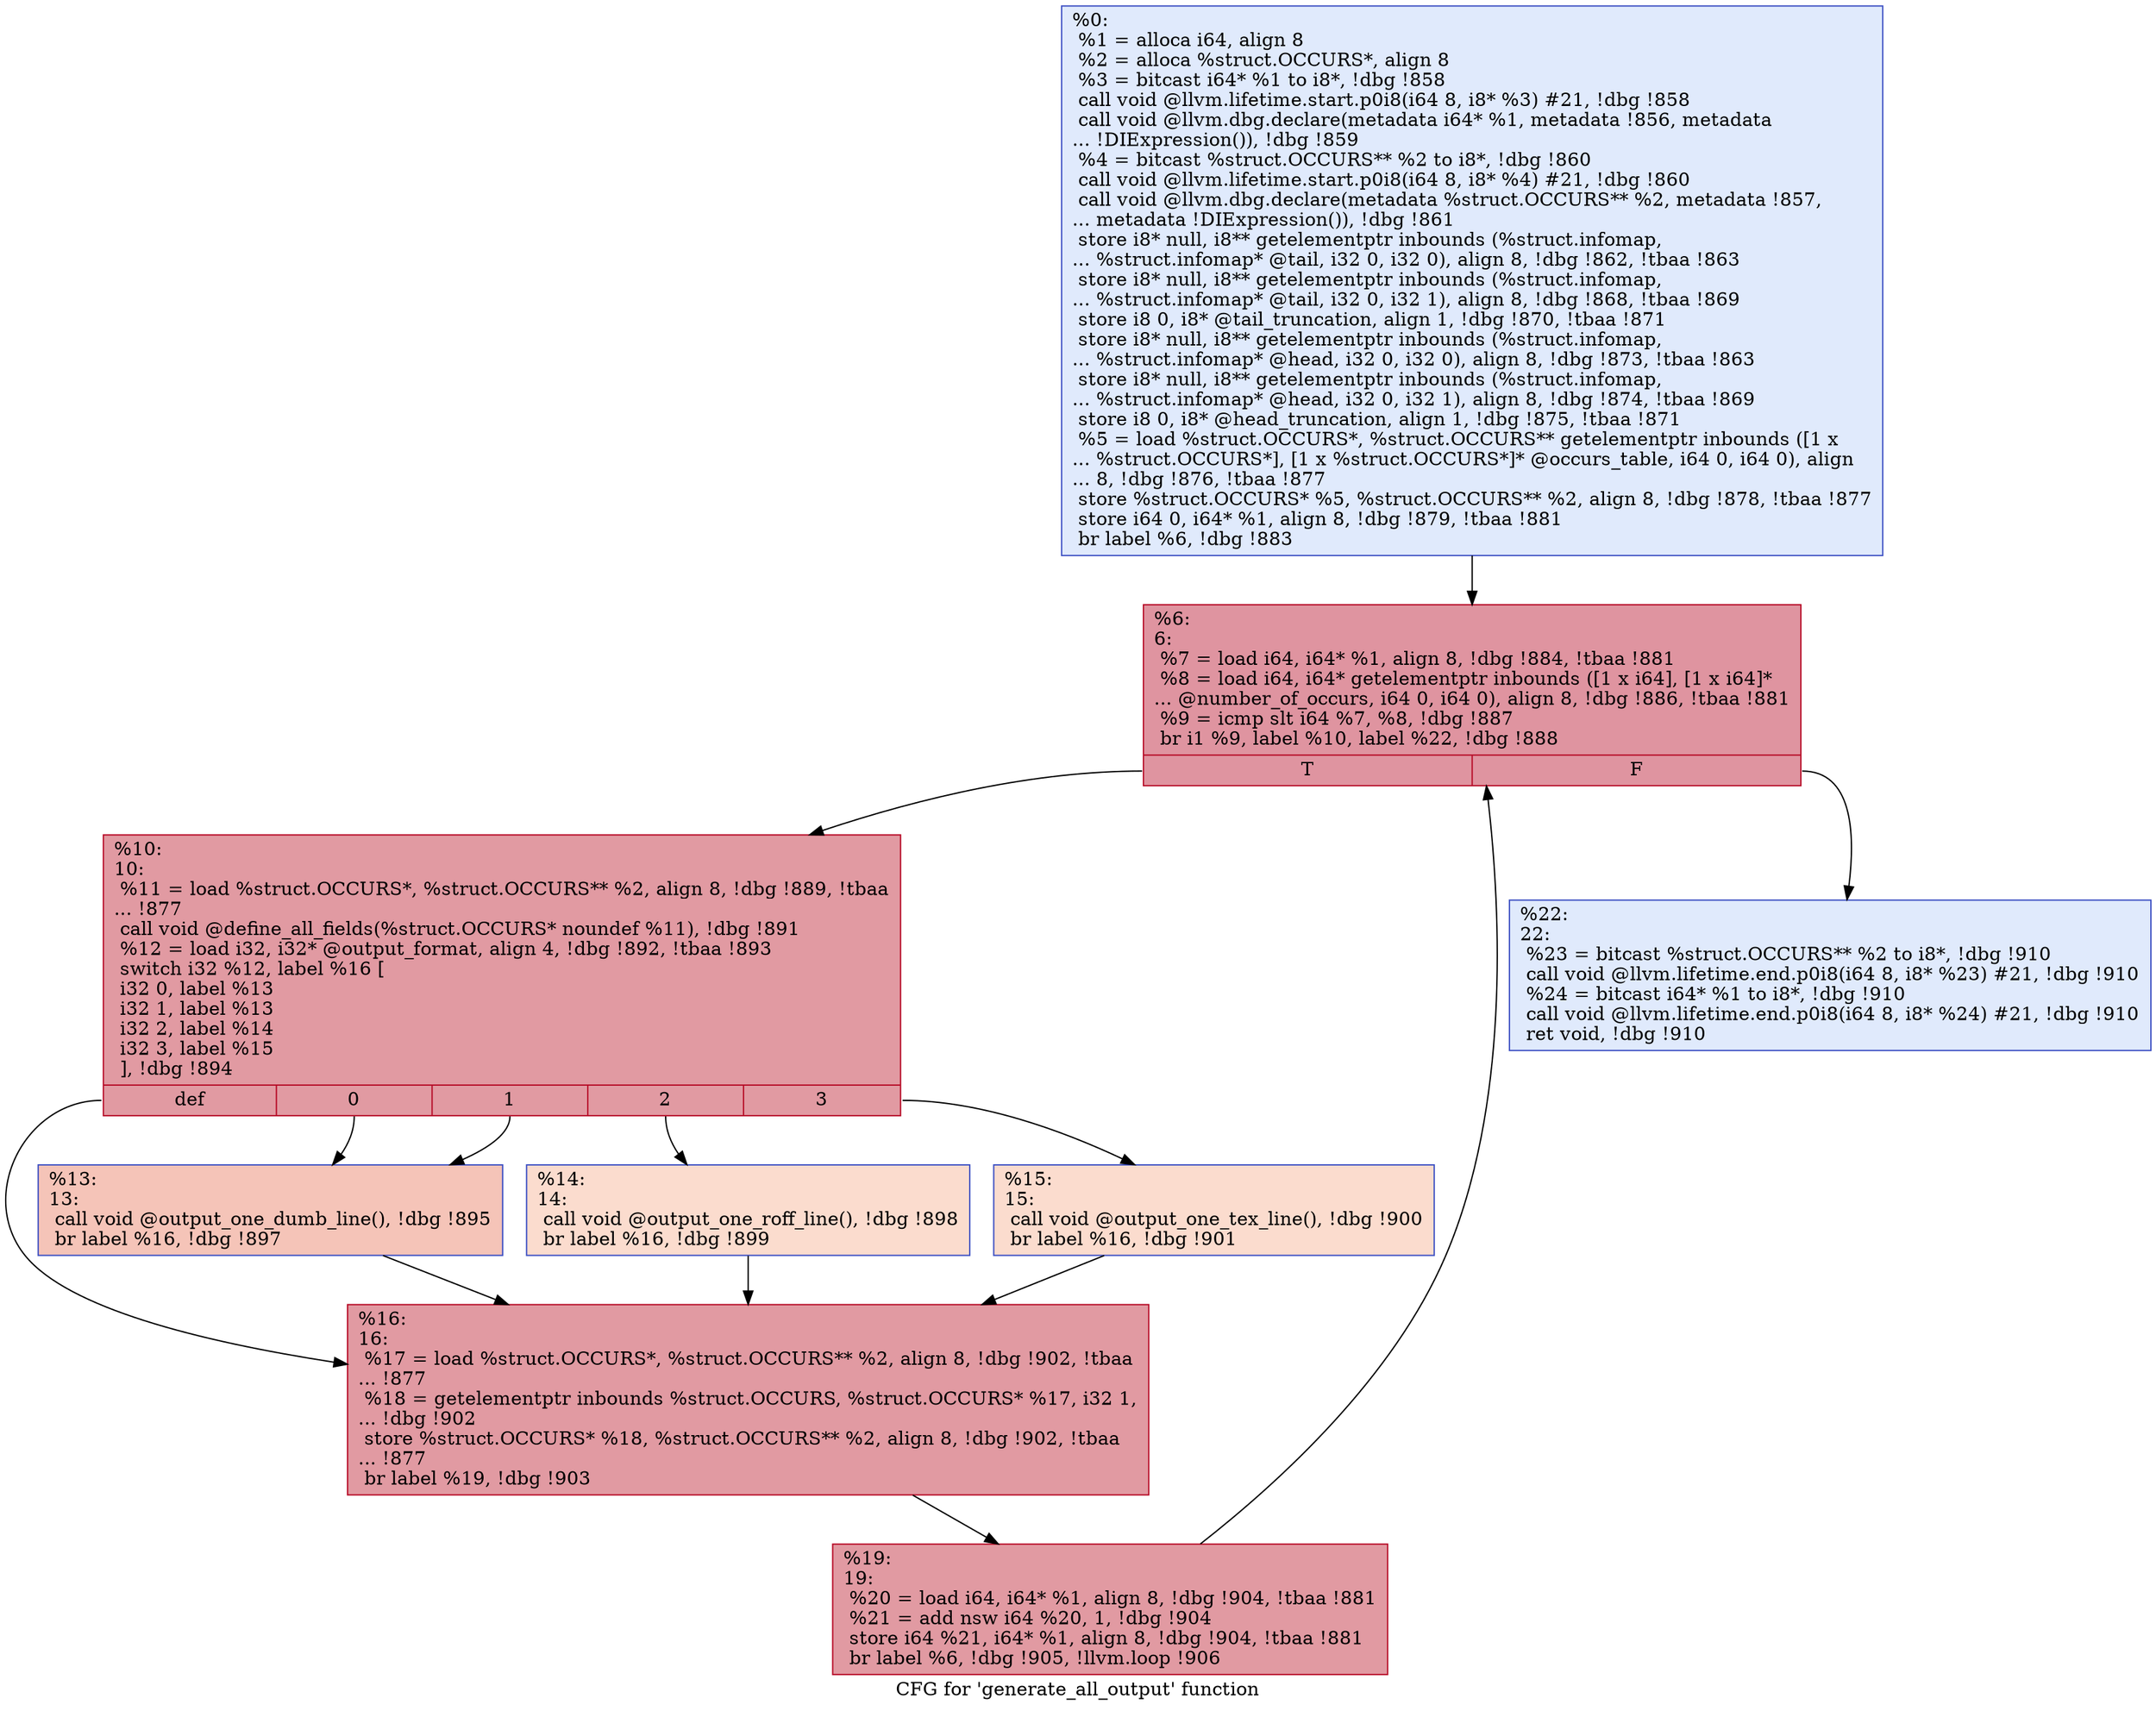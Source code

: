 digraph "CFG for 'generate_all_output' function" {
	label="CFG for 'generate_all_output' function";

	Node0x16558c0 [shape=record,color="#3d50c3ff", style=filled, fillcolor="#b9d0f970",label="{%0:\l  %1 = alloca i64, align 8\l  %2 = alloca %struct.OCCURS*, align 8\l  %3 = bitcast i64* %1 to i8*, !dbg !858\l  call void @llvm.lifetime.start.p0i8(i64 8, i8* %3) #21, !dbg !858\l  call void @llvm.dbg.declare(metadata i64* %1, metadata !856, metadata\l... !DIExpression()), !dbg !859\l  %4 = bitcast %struct.OCCURS** %2 to i8*, !dbg !860\l  call void @llvm.lifetime.start.p0i8(i64 8, i8* %4) #21, !dbg !860\l  call void @llvm.dbg.declare(metadata %struct.OCCURS** %2, metadata !857,\l... metadata !DIExpression()), !dbg !861\l  store i8* null, i8** getelementptr inbounds (%struct.infomap,\l... %struct.infomap* @tail, i32 0, i32 0), align 8, !dbg !862, !tbaa !863\l  store i8* null, i8** getelementptr inbounds (%struct.infomap,\l... %struct.infomap* @tail, i32 0, i32 1), align 8, !dbg !868, !tbaa !869\l  store i8 0, i8* @tail_truncation, align 1, !dbg !870, !tbaa !871\l  store i8* null, i8** getelementptr inbounds (%struct.infomap,\l... %struct.infomap* @head, i32 0, i32 0), align 8, !dbg !873, !tbaa !863\l  store i8* null, i8** getelementptr inbounds (%struct.infomap,\l... %struct.infomap* @head, i32 0, i32 1), align 8, !dbg !874, !tbaa !869\l  store i8 0, i8* @head_truncation, align 1, !dbg !875, !tbaa !871\l  %5 = load %struct.OCCURS*, %struct.OCCURS** getelementptr inbounds ([1 x\l... %struct.OCCURS*], [1 x %struct.OCCURS*]* @occurs_table, i64 0, i64 0), align\l... 8, !dbg !876, !tbaa !877\l  store %struct.OCCURS* %5, %struct.OCCURS** %2, align 8, !dbg !878, !tbaa !877\l  store i64 0, i64* %1, align 8, !dbg !879, !tbaa !881\l  br label %6, !dbg !883\l}"];
	Node0x16558c0 -> Node0x1655910;
	Node0x1655910 [shape=record,color="#b70d28ff", style=filled, fillcolor="#b70d2870",label="{%6:\l6:                                                \l  %7 = load i64, i64* %1, align 8, !dbg !884, !tbaa !881\l  %8 = load i64, i64* getelementptr inbounds ([1 x i64], [1 x i64]*\l... @number_of_occurs, i64 0, i64 0), align 8, !dbg !886, !tbaa !881\l  %9 = icmp slt i64 %7, %8, !dbg !887\l  br i1 %9, label %10, label %22, !dbg !888\l|{<s0>T|<s1>F}}"];
	Node0x1655910:s0 -> Node0x1655960;
	Node0x1655910:s1 -> Node0x1655b40;
	Node0x1655960 [shape=record,color="#b70d28ff", style=filled, fillcolor="#bb1b2c70",label="{%10:\l10:                                               \l  %11 = load %struct.OCCURS*, %struct.OCCURS** %2, align 8, !dbg !889, !tbaa\l... !877\l  call void @define_all_fields(%struct.OCCURS* noundef %11), !dbg !891\l  %12 = load i32, i32* @output_format, align 4, !dbg !892, !tbaa !893\l  switch i32 %12, label %16 [\l    i32 0, label %13\l    i32 1, label %13\l    i32 2, label %14\l    i32 3, label %15\l  ], !dbg !894\l|{<s0>def|<s1>0|<s2>1|<s3>2|<s4>3}}"];
	Node0x1655960:s0 -> Node0x1655aa0;
	Node0x1655960:s1 -> Node0x16559b0;
	Node0x1655960:s2 -> Node0x16559b0;
	Node0x1655960:s3 -> Node0x1655a00;
	Node0x1655960:s4 -> Node0x1655a50;
	Node0x16559b0 [shape=record,color="#3d50c3ff", style=filled, fillcolor="#e97a5f70",label="{%13:\l13:                                               \l  call void @output_one_dumb_line(), !dbg !895\l  br label %16, !dbg !897\l}"];
	Node0x16559b0 -> Node0x1655aa0;
	Node0x1655a00 [shape=record,color="#3d50c3ff", style=filled, fillcolor="#f7af9170",label="{%14:\l14:                                               \l  call void @output_one_roff_line(), !dbg !898\l  br label %16, !dbg !899\l}"];
	Node0x1655a00 -> Node0x1655aa0;
	Node0x1655a50 [shape=record,color="#3d50c3ff", style=filled, fillcolor="#f7af9170",label="{%15:\l15:                                               \l  call void @output_one_tex_line(), !dbg !900\l  br label %16, !dbg !901\l}"];
	Node0x1655a50 -> Node0x1655aa0;
	Node0x1655aa0 [shape=record,color="#b70d28ff", style=filled, fillcolor="#bb1b2c70",label="{%16:\l16:                                               \l  %17 = load %struct.OCCURS*, %struct.OCCURS** %2, align 8, !dbg !902, !tbaa\l... !877\l  %18 = getelementptr inbounds %struct.OCCURS, %struct.OCCURS* %17, i32 1,\l... !dbg !902\l  store %struct.OCCURS* %18, %struct.OCCURS** %2, align 8, !dbg !902, !tbaa\l... !877\l  br label %19, !dbg !903\l}"];
	Node0x1655aa0 -> Node0x1655af0;
	Node0x1655af0 [shape=record,color="#b70d28ff", style=filled, fillcolor="#bb1b2c70",label="{%19:\l19:                                               \l  %20 = load i64, i64* %1, align 8, !dbg !904, !tbaa !881\l  %21 = add nsw i64 %20, 1, !dbg !904\l  store i64 %21, i64* %1, align 8, !dbg !904, !tbaa !881\l  br label %6, !dbg !905, !llvm.loop !906\l}"];
	Node0x1655af0 -> Node0x1655910;
	Node0x1655b40 [shape=record,color="#3d50c3ff", style=filled, fillcolor="#b9d0f970",label="{%22:\l22:                                               \l  %23 = bitcast %struct.OCCURS** %2 to i8*, !dbg !910\l  call void @llvm.lifetime.end.p0i8(i64 8, i8* %23) #21, !dbg !910\l  %24 = bitcast i64* %1 to i8*, !dbg !910\l  call void @llvm.lifetime.end.p0i8(i64 8, i8* %24) #21, !dbg !910\l  ret void, !dbg !910\l}"];
}
